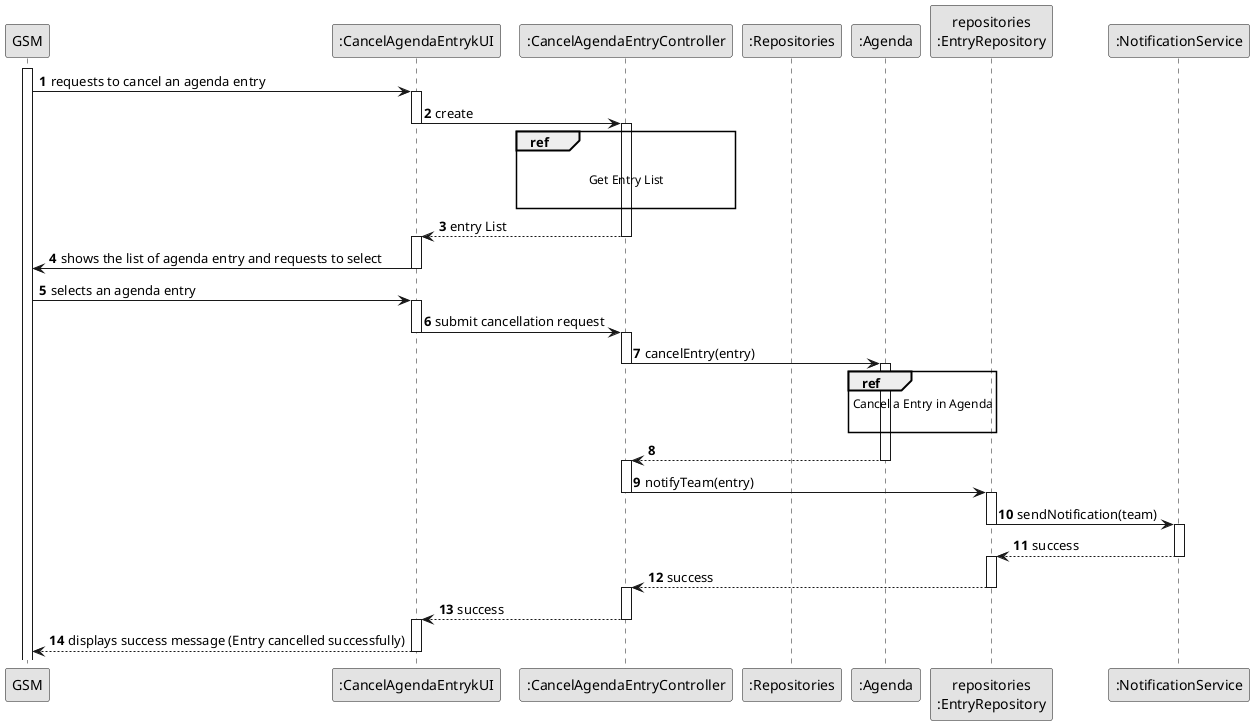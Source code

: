 @startuml
skinparam monochrome true
skinparam packageStyle rectangle
skinparam shadowing false

'title System Sequence Diagram (SSD) - US006

autonumber

participant "GSM" as GSM
participant ":CancelAgendaEntrykUI" as UI
participant ":CancelAgendaEntryController" as CTRL
participant ":Repositories" as RepositorySingleton
participant "repositories\n:EntryRepository" as EntryRepo
participant ":Agenda" as Agenda
participant ":TeamRepository" as EntryRepo
participant ":NotificationService" as NotificationService

activate GSM
    GSM -> UI : requests to cancel an agenda entry
    activate UI

       UI -> CTRL : create
       deactivate UI
       activate CTRL

       ref over CTRL

          Get Entry List

       end ref

           CTRL --> UI : entry List
       deactivate CTRL
       activate UI

        UI -> GSM : shows the list of agenda entry and requests to select
    deactivate UI

    GSM -> UI : selects an agenda entry
    activate UI

        UI -> CTRL : submit cancellation request
        deactivate UI
        activate CTRL

            CTRL -> Agenda : cancelEntry(entry)
            deactivate CTRL
            activate Agenda

        ref over Agenda
            Cancel a Entry in Agenda

        end ref
                Agenda --> CTRL :
            deactivate Agenda
            activate CTRL

            CTRL -> EntryRepo : notifyTeam(entry)
            deactivate CTRL
            activate EntryRepo

                EntryRepo -> NotificationService : sendNotification(team)
                deactivate EntryRepo
                activate NotificationService

                    NotificationService --> EntryRepo : success
                deactivate NotificationService
                activate EntryRepo

            EntryRepo --> CTRL : success
            deactivate EntryRepo
            activate CTRL

            CTRL --> UI : success
        deactivate CTRL
        activate UI

        UI --> GSM : displays success message (Entry cancelled successfully)
    deactivate UI
@enduml

